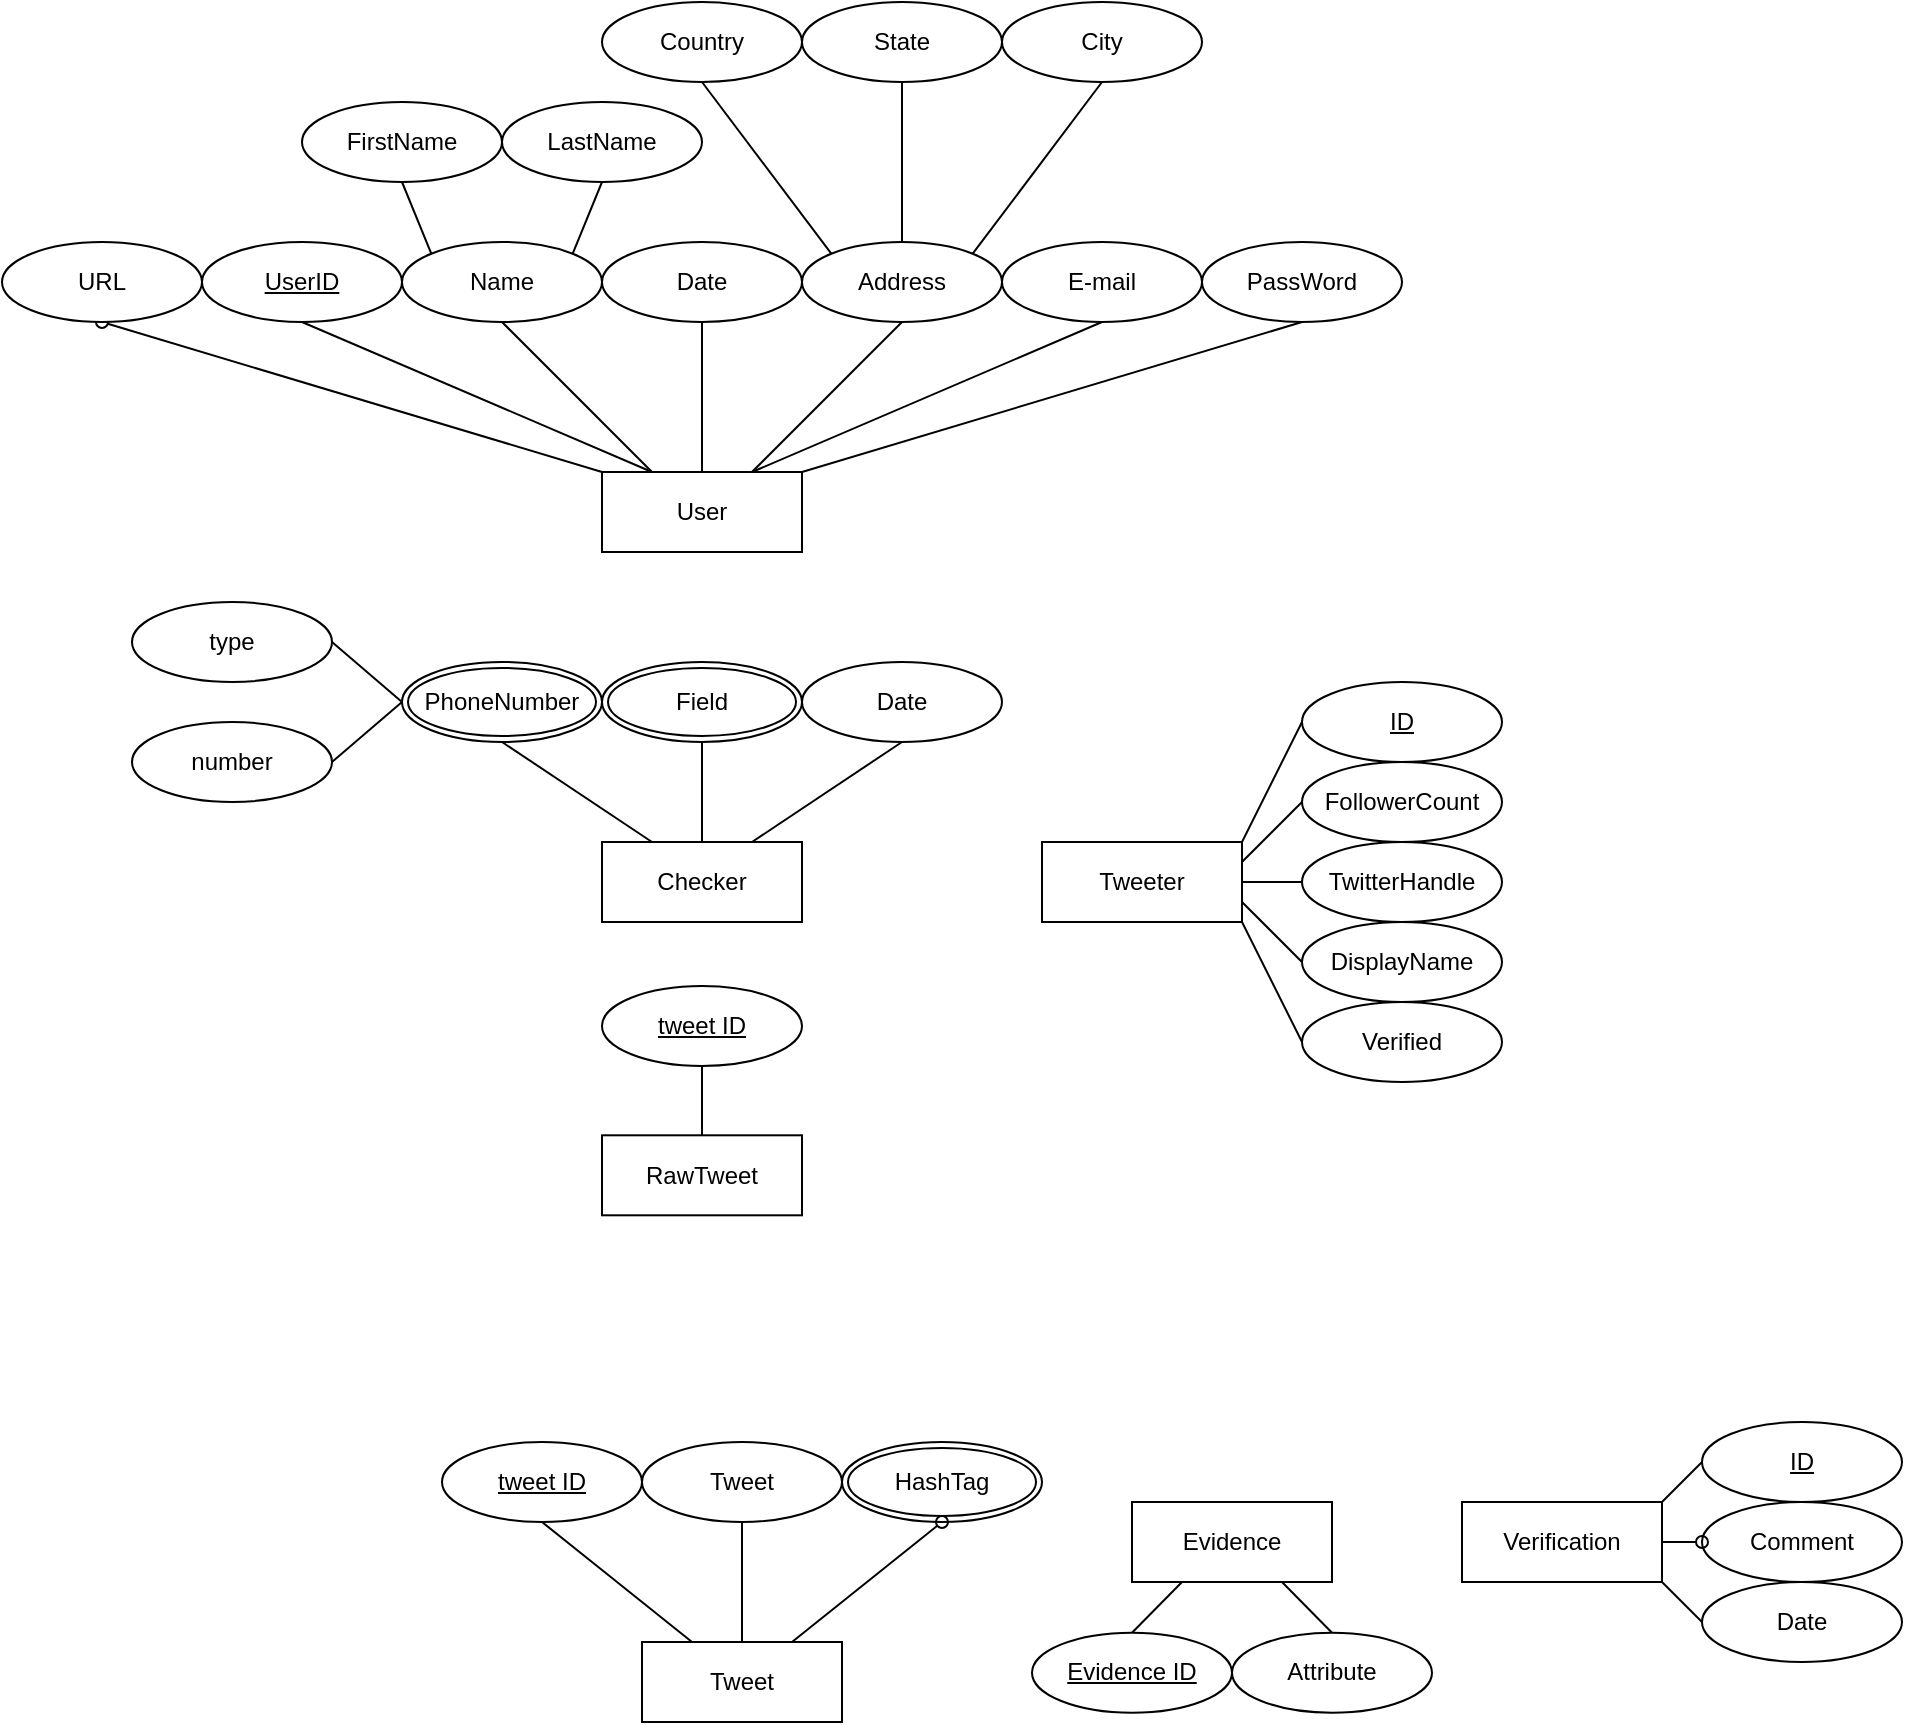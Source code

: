 <mxfile version="12.4.2" type="device" pages="1"><diagram id="AfiP-F5tNaniaFYAV_Ij" name="Page-1"><mxGraphModel dx="2061" dy="1299" grid="1" gridSize="10" guides="1" tooltips="1" connect="1" arrows="1" fold="1" page="1" pageScale="1" pageWidth="850" pageHeight="1100" math="0" shadow="0"><root><mxCell id="0"/><mxCell id="1" parent="0"/><mxCell id="qGLd2fJ8A7I4F9fpRGi_-1" value="User" style="whiteSpace=wrap;html=1;align=center;" parent="1" vertex="1"><mxGeometry x="-50" y="235" width="100" height="40" as="geometry"/></mxCell><mxCell id="qGLd2fJ8A7I4F9fpRGi_-2" value="" style="endArrow=none;html=1;exitX=0.25;exitY=0;exitDx=0;exitDy=0;entryX=0.5;entryY=1;entryDx=0;entryDy=0;" parent="1" source="qGLd2fJ8A7I4F9fpRGi_-1" target="qGLd2fJ8A7I4F9fpRGi_-36" edge="1"><mxGeometry width="50" height="50" relative="1" as="geometry"><mxPoint x="-70" y="220" as="sourcePoint"/><mxPoint x="-220" y="170" as="targetPoint"/></mxGeometry></mxCell><mxCell id="qGLd2fJ8A7I4F9fpRGi_-15" value="" style="endArrow=oval;html=1;exitX=0;exitY=0;exitDx=0;exitDy=0;endFill=0;entryX=0.5;entryY=1;entryDx=0;entryDy=0;" parent="1" source="qGLd2fJ8A7I4F9fpRGi_-1" target="qGLd2fJ8A7I4F9fpRGi_-101" edge="1"><mxGeometry width="50" height="50" relative="1" as="geometry"><mxPoint x="-400" y="220" as="sourcePoint"/><mxPoint x="-350" y="170" as="targetPoint"/></mxGeometry></mxCell><mxCell id="qGLd2fJ8A7I4F9fpRGi_-16" value="" style="endArrow=none;html=1;exitX=1;exitY=0;exitDx=0;exitDy=0;entryX=0.5;entryY=1;entryDx=0;entryDy=0;" parent="1" source="qGLd2fJ8A7I4F9fpRGi_-1" target="qGLd2fJ8A7I4F9fpRGi_-110" edge="1"><mxGeometry width="50" height="50" relative="1" as="geometry"><mxPoint x="80" y="260" as="sourcePoint"/><mxPoint x="425" y="170" as="targetPoint"/></mxGeometry></mxCell><mxCell id="qGLd2fJ8A7I4F9fpRGi_-17" value="" style="endArrow=none;html=1;entryX=0.5;entryY=1;entryDx=0;entryDy=0;exitX=0.75;exitY=0;exitDx=0;exitDy=0;" parent="1" source="qGLd2fJ8A7I4F9fpRGi_-1" target="qGLd2fJ8A7I4F9fpRGi_-111" edge="1"><mxGeometry width="50" height="50" relative="1" as="geometry"><mxPoint x="20" y="210" as="sourcePoint"/><mxPoint x="300" y="170" as="targetPoint"/></mxGeometry></mxCell><mxCell id="qGLd2fJ8A7I4F9fpRGi_-18" value="" style="endArrow=none;html=1;entryX=0.5;entryY=1;entryDx=0;entryDy=0;exitX=0.75;exitY=0;exitDx=0;exitDy=0;" parent="1" source="qGLd2fJ8A7I4F9fpRGi_-1" target="qGLd2fJ8A7I4F9fpRGi_-106" edge="1"><mxGeometry width="50" height="50" relative="1" as="geometry"><mxPoint x="-470" y="820" as="sourcePoint"/><mxPoint x="170" y="170" as="targetPoint"/></mxGeometry></mxCell><mxCell id="qGLd2fJ8A7I4F9fpRGi_-19" value="" style="endArrow=none;html=1;entryX=0.5;entryY=1;entryDx=0;entryDy=0;exitX=0.5;exitY=0;exitDx=0;exitDy=0;" parent="1" source="qGLd2fJ8A7I4F9fpRGi_-1" target="qGLd2fJ8A7I4F9fpRGi_-105" edge="1"><mxGeometry width="50" height="50" relative="1" as="geometry"><mxPoint x="-470" y="890" as="sourcePoint"/><mxPoint x="40" y="170" as="targetPoint"/></mxGeometry></mxCell><mxCell id="qGLd2fJ8A7I4F9fpRGi_-20" value="" style="endArrow=none;html=1;entryX=0.5;entryY=1;entryDx=0;entryDy=0;exitX=0.25;exitY=0;exitDx=0;exitDy=0;" parent="1" source="qGLd2fJ8A7I4F9fpRGi_-1" target="qGLd2fJ8A7I4F9fpRGi_-102" edge="1"><mxGeometry width="50" height="50" relative="1" as="geometry"><mxPoint x="-470" y="960" as="sourcePoint"/><mxPoint x="-90" y="170" as="targetPoint"/></mxGeometry></mxCell><mxCell id="qGLd2fJ8A7I4F9fpRGi_-25" value="" style="endArrow=none;html=1;exitX=0;exitY=0;exitDx=0;exitDy=0;entryX=0.5;entryY=1;entryDx=0;entryDy=0;" parent="1" source="qGLd2fJ8A7I4F9fpRGi_-102" target="qGLd2fJ8A7I4F9fpRGi_-103" edge="1"><mxGeometry width="50" height="50" relative="1" as="geometry"><mxPoint x="-72.426" y="101.716" as="sourcePoint"/><mxPoint x="-110" y="-10" as="targetPoint"/></mxGeometry></mxCell><mxCell id="qGLd2fJ8A7I4F9fpRGi_-26" value="" style="endArrow=none;html=1;entryX=0.5;entryY=1;entryDx=0;entryDy=0;exitX=1;exitY=0;exitDx=0;exitDy=0;" parent="1" source="qGLd2fJ8A7I4F9fpRGi_-102" target="qGLd2fJ8A7I4F9fpRGi_-104" edge="1"><mxGeometry width="50" height="50" relative="1" as="geometry"><mxPoint x="12.426" y="101.716" as="sourcePoint"/><mxPoint x="30" y="10" as="targetPoint"/></mxGeometry></mxCell><mxCell id="qGLd2fJ8A7I4F9fpRGi_-33" value="" style="endArrow=none;html=1;entryX=0.5;entryY=1;entryDx=0;entryDy=0;exitX=0;exitY=0;exitDx=0;exitDy=0;" parent="1" source="qGLd2fJ8A7I4F9fpRGi_-106" target="qGLd2fJ8A7I4F9fpRGi_-107" edge="1"><mxGeometry width="50" height="50" relative="1" as="geometry"><mxPoint x="187.574" y="101.716" as="sourcePoint"/><mxPoint x="170" y="-80" as="targetPoint"/></mxGeometry></mxCell><mxCell id="qGLd2fJ8A7I4F9fpRGi_-34" value="" style="endArrow=none;html=1;entryX=0.5;entryY=1;entryDx=0;entryDy=0;exitX=0.5;exitY=0;exitDx=0;exitDy=0;" parent="1" source="qGLd2fJ8A7I4F9fpRGi_-106" target="qGLd2fJ8A7I4F9fpRGi_-108" edge="1"><mxGeometry width="50" height="50" relative="1" as="geometry"><mxPoint x="230" y="90" as="sourcePoint"/><mxPoint x="295" y="-70" as="targetPoint"/></mxGeometry></mxCell><mxCell id="qGLd2fJ8A7I4F9fpRGi_-35" value="" style="endArrow=none;html=1;entryX=0.5;entryY=1;entryDx=0;entryDy=0;exitX=1;exitY=0;exitDx=0;exitDy=0;" parent="1" source="qGLd2fJ8A7I4F9fpRGi_-106" target="qGLd2fJ8A7I4F9fpRGi_-109" edge="1"><mxGeometry width="50" height="50" relative="1" as="geometry"><mxPoint x="272.426" y="101.716" as="sourcePoint"/><mxPoint x="430" y="-70" as="targetPoint"/></mxGeometry></mxCell><mxCell id="qGLd2fJ8A7I4F9fpRGi_-36" value="UserID" style="ellipse;whiteSpace=wrap;html=1;align=center;fontStyle=4;rounded=0;shadow=0;strokeColor=#000000;" parent="1" vertex="1"><mxGeometry x="-250" y="120" width="100" height="40" as="geometry"/></mxCell><mxCell id="qGLd2fJ8A7I4F9fpRGi_-39" value="Checker" style="whiteSpace=wrap;html=1;align=center;" parent="1" vertex="1"><mxGeometry x="-50" y="420" width="100" height="40" as="geometry"/></mxCell><mxCell id="qGLd2fJ8A7I4F9fpRGi_-41" value="" style="endArrow=none;html=1;entryX=0.5;entryY=1;entryDx=0;entryDy=0;exitX=0.5;exitY=0;exitDx=0;exitDy=0;" parent="1" source="qGLd2fJ8A7I4F9fpRGi_-39" target="qGLd2fJ8A7I4F9fpRGi_-113" edge="1"><mxGeometry width="50" height="50" relative="1" as="geometry"><mxPoint x="15" y="410" as="sourcePoint"/><mxPoint x="10" y="390" as="targetPoint"/></mxGeometry></mxCell><mxCell id="qGLd2fJ8A7I4F9fpRGi_-42" value="" style="endArrow=none;html=1;entryX=0.5;entryY=1;entryDx=0;entryDy=0;exitX=0.75;exitY=0;exitDx=0;exitDy=0;" parent="1" source="qGLd2fJ8A7I4F9fpRGi_-39" target="qGLd2fJ8A7I4F9fpRGi_-112" edge="1"><mxGeometry width="50" height="50" relative="1" as="geometry"><mxPoint x="-625" y="925" as="sourcePoint"/><mxPoint x="145" y="390" as="targetPoint"/></mxGeometry></mxCell><mxCell id="qGLd2fJ8A7I4F9fpRGi_-43" value="" style="endArrow=none;html=1;entryX=0.5;entryY=1;entryDx=0;entryDy=0;exitX=0.25;exitY=0;exitDx=0;exitDy=0;" parent="1" source="qGLd2fJ8A7I4F9fpRGi_-39" target="qGLd2fJ8A7I4F9fpRGi_-116" edge="1"><mxGeometry width="50" height="50" relative="1" as="geometry"><mxPoint x="-625" y="995" as="sourcePoint"/><mxPoint x="-125" y="390" as="targetPoint"/></mxGeometry></mxCell><mxCell id="qGLd2fJ8A7I4F9fpRGi_-49" value="type" style="ellipse;whiteSpace=wrap;html=1;align=center;rounded=0;shadow=0;strokeColor=#000000;" parent="1" vertex="1"><mxGeometry x="-285" y="300" width="100" height="40" as="geometry"/></mxCell><mxCell id="qGLd2fJ8A7I4F9fpRGi_-50" value="number" style="ellipse;whiteSpace=wrap;html=1;align=center;rounded=0;shadow=0;strokeColor=#000000;" parent="1" vertex="1"><mxGeometry x="-285" y="360" width="100" height="40" as="geometry"/></mxCell><mxCell id="qGLd2fJ8A7I4F9fpRGi_-51" value="" style="endArrow=none;html=1;rounded=0;exitX=1;exitY=0.5;exitDx=0;exitDy=0;entryX=0;entryY=0.5;entryDx=0;entryDy=0;" parent="1" source="qGLd2fJ8A7I4F9fpRGi_-49" target="qGLd2fJ8A7I4F9fpRGi_-116" edge="1"><mxGeometry relative="1" as="geometry"><mxPoint x="-375" y="890" as="sourcePoint"/><mxPoint x="-155" y="350" as="targetPoint"/></mxGeometry></mxCell><mxCell id="qGLd2fJ8A7I4F9fpRGi_-52" value="" style="endArrow=none;html=1;rounded=0;entryX=0;entryY=0.5;entryDx=0;entryDy=0;exitX=1;exitY=0.5;exitDx=0;exitDy=0;" parent="1" source="qGLd2fJ8A7I4F9fpRGi_-50" target="qGLd2fJ8A7I4F9fpRGi_-116" edge="1"><mxGeometry relative="1" as="geometry"><mxPoint x="-905" y="1370" as="sourcePoint"/><mxPoint x="-155" y="350" as="targetPoint"/></mxGeometry></mxCell><mxCell id="qGLd2fJ8A7I4F9fpRGi_-53" value="RawTweet" style="whiteSpace=wrap;html=1;align=center;" parent="1" vertex="1"><mxGeometry x="-50" y="566.65" width="100" height="40" as="geometry"/></mxCell><mxCell id="qGLd2fJ8A7I4F9fpRGi_-54" value="" style="endArrow=none;html=1;entryX=0.5;entryY=1;entryDx=0;entryDy=0;exitX=0.5;exitY=0;exitDx=0;exitDy=0;" parent="1" source="qGLd2fJ8A7I4F9fpRGi_-53" target="qGLd2fJ8A7I4F9fpRGi_-55" edge="1"><mxGeometry width="50" height="50" relative="1" as="geometry"><mxPoint x="-110" y="1036.65" as="sourcePoint"/><mxPoint y="552" as="targetPoint"/></mxGeometry></mxCell><mxCell id="qGLd2fJ8A7I4F9fpRGi_-55" value="tweet ID" style="ellipse;whiteSpace=wrap;html=1;align=center;fontStyle=4;rounded=0;shadow=0;strokeColor=#000000;" parent="1" vertex="1"><mxGeometry x="-50" y="492" width="100" height="40" as="geometry"/></mxCell><mxCell id="qGLd2fJ8A7I4F9fpRGi_-66" value="Tweeter" style="whiteSpace=wrap;html=1;align=center;" parent="1" vertex="1"><mxGeometry x="170" y="420" width="100" height="40" as="geometry"/></mxCell><mxCell id="qGLd2fJ8A7I4F9fpRGi_-75" value="" style="endArrow=none;html=1;entryX=0;entryY=0.5;entryDx=0;entryDy=0;exitX=1;exitY=0;exitDx=0;exitDy=0;" parent="1" source="qGLd2fJ8A7I4F9fpRGi_-66" target="qGLd2fJ8A7I4F9fpRGi_-80" edge="1"><mxGeometry width="50" height="50" relative="1" as="geometry"><mxPoint x="170" y="940" as="sourcePoint"/><mxPoint x="410" y="230" as="targetPoint"/></mxGeometry></mxCell><mxCell id="qGLd2fJ8A7I4F9fpRGi_-76" value="" style="endArrow=none;html=1;entryX=0;entryY=0.5;entryDx=0;entryDy=0;exitX=1;exitY=0.25;exitDx=0;exitDy=0;" parent="1" source="qGLd2fJ8A7I4F9fpRGi_-66" target="qGLd2fJ8A7I4F9fpRGi_-120" edge="1"><mxGeometry width="50" height="50" relative="1" as="geometry"><mxPoint x="170" y="1010" as="sourcePoint"/><mxPoint x="220" y="960" as="targetPoint"/></mxGeometry></mxCell><mxCell id="qGLd2fJ8A7I4F9fpRGi_-77" value="" style="endArrow=none;html=1;entryX=0;entryY=0.5;entryDx=0;entryDy=0;exitX=1;exitY=0.5;exitDx=0;exitDy=0;" parent="1" source="qGLd2fJ8A7I4F9fpRGi_-66" target="qGLd2fJ8A7I4F9fpRGi_-119" edge="1"><mxGeometry width="50" height="50" relative="1" as="geometry"><mxPoint x="170" y="1080" as="sourcePoint"/><mxPoint x="410" y="430" as="targetPoint"/></mxGeometry></mxCell><mxCell id="qGLd2fJ8A7I4F9fpRGi_-78" value="" style="endArrow=none;html=1;entryX=0;entryY=0.5;entryDx=0;entryDy=0;exitX=1;exitY=0.75;exitDx=0;exitDy=0;" parent="1" source="qGLd2fJ8A7I4F9fpRGi_-66" target="qGLd2fJ8A7I4F9fpRGi_-118" edge="1"><mxGeometry width="50" height="50" relative="1" as="geometry"><mxPoint x="170" y="1150" as="sourcePoint"/><mxPoint x="410" y="530" as="targetPoint"/></mxGeometry></mxCell><mxCell id="qGLd2fJ8A7I4F9fpRGi_-79" value="" style="endArrow=none;html=1;entryX=0;entryY=0.5;entryDx=0;entryDy=0;exitX=1;exitY=1;exitDx=0;exitDy=0;" parent="1" source="qGLd2fJ8A7I4F9fpRGi_-66" target="qGLd2fJ8A7I4F9fpRGi_-117" edge="1"><mxGeometry width="50" height="50" relative="1" as="geometry"><mxPoint x="170" y="1220" as="sourcePoint"/><mxPoint x="410" y="630" as="targetPoint"/></mxGeometry></mxCell><mxCell id="qGLd2fJ8A7I4F9fpRGi_-80" value="ID" style="ellipse;whiteSpace=wrap;html=1;align=center;fontStyle=4;rounded=0;shadow=0;strokeColor=#000000;" parent="1" vertex="1"><mxGeometry x="300" y="340" width="100" height="40" as="geometry"/></mxCell><mxCell id="qGLd2fJ8A7I4F9fpRGi_-81" value="Tweet" style="whiteSpace=wrap;html=1;align=center;" parent="1" vertex="1"><mxGeometry x="-30" y="820" width="100" height="40" as="geometry"/></mxCell><mxCell id="qGLd2fJ8A7I4F9fpRGi_-82" value="" style="endArrow=none;html=1;entryX=0.5;entryY=1;entryDx=0;entryDy=0;" parent="1" source="qGLd2fJ8A7I4F9fpRGi_-81" target="qGLd2fJ8A7I4F9fpRGi_-85" edge="1"><mxGeometry width="50" height="50" relative="1" as="geometry"><mxPoint x="-580" y="920" as="sourcePoint"/><mxPoint x="-75" y="770" as="targetPoint"/></mxGeometry></mxCell><mxCell id="qGLd2fJ8A7I4F9fpRGi_-83" value="" style="endArrow=none;html=1;entryX=0.5;entryY=1;entryDx=0;entryDy=0;exitX=0.5;exitY=0;exitDx=0;exitDy=0;" parent="1" source="qGLd2fJ8A7I4F9fpRGi_-81" target="qGLd2fJ8A7I4F9fpRGi_-87" edge="1"><mxGeometry width="50" height="50" relative="1" as="geometry"><mxPoint x="-580" y="990" as="sourcePoint"/><mxPoint x="60" y="770" as="targetPoint"/></mxGeometry></mxCell><mxCell id="qGLd2fJ8A7I4F9fpRGi_-85" value="tweet ID" style="ellipse;whiteSpace=wrap;html=1;align=center;fontStyle=4;rounded=0;shadow=0;strokeColor=#000000;" parent="1" vertex="1"><mxGeometry x="-130" y="720" width="100" height="40" as="geometry"/></mxCell><mxCell id="qGLd2fJ8A7I4F9fpRGi_-86" value="HashTag" style="ellipse;shape=doubleEllipse;margin=3;whiteSpace=wrap;html=1;align=center;rounded=0;shadow=0;strokeColor=#000000;" parent="1" vertex="1"><mxGeometry x="70" y="720" width="100" height="40" as="geometry"/></mxCell><mxCell id="qGLd2fJ8A7I4F9fpRGi_-87" value="Tweet" style="ellipse;whiteSpace=wrap;html=1;align=center;rounded=0;shadow=0;strokeColor=#000000;" parent="1" vertex="1"><mxGeometry x="-30" y="720" width="100" height="40" as="geometry"/></mxCell><mxCell id="qGLd2fJ8A7I4F9fpRGi_-88" value="Evidence" style="whiteSpace=wrap;html=1;align=center;" parent="1" vertex="1"><mxGeometry x="215" y="750" width="100" height="40" as="geometry"/></mxCell><mxCell id="qGLd2fJ8A7I4F9fpRGi_-89" value="" style="endArrow=none;html=1;entryX=0.25;entryY=1;entryDx=0;entryDy=0;exitX=0.5;exitY=0;exitDx=0;exitDy=0;" parent="1" source="qGLd2fJ8A7I4F9fpRGi_-91" target="qGLd2fJ8A7I4F9fpRGi_-88" edge="1"><mxGeometry width="50" height="50" relative="1" as="geometry"><mxPoint x="165" y="864.65" as="sourcePoint"/><mxPoint x="-125" y="1720" as="targetPoint"/></mxGeometry></mxCell><mxCell id="qGLd2fJ8A7I4F9fpRGi_-90" value="" style="endArrow=none;html=1;entryX=0.75;entryY=1;entryDx=0;entryDy=0;exitX=0.5;exitY=0;exitDx=0;exitDy=0;" parent="1" source="qGLd2fJ8A7I4F9fpRGi_-92" target="qGLd2fJ8A7I4F9fpRGi_-88" edge="1"><mxGeometry width="50" height="50" relative="1" as="geometry"><mxPoint x="305" y="870" as="sourcePoint"/><mxPoint x="-125" y="1790" as="targetPoint"/></mxGeometry></mxCell><mxCell id="qGLd2fJ8A7I4F9fpRGi_-91" value="Evidence ID" style="ellipse;whiteSpace=wrap;html=1;align=center;fontStyle=4;rounded=0;shadow=0;strokeColor=#000000;" parent="1" vertex="1"><mxGeometry x="165" y="815.35" width="100" height="40" as="geometry"/></mxCell><mxCell id="qGLd2fJ8A7I4F9fpRGi_-92" value="Attribute" style="ellipse;whiteSpace=wrap;html=1;align=center;rounded=0;shadow=0;strokeColor=#000000;" parent="1" vertex="1"><mxGeometry x="265" y="815.35" width="100" height="40" as="geometry"/></mxCell><mxCell id="qGLd2fJ8A7I4F9fpRGi_-93" value="Verification" style="whiteSpace=wrap;html=1;align=center;" parent="1" vertex="1"><mxGeometry x="380" y="750.0" width="100" height="40" as="geometry"/></mxCell><mxCell id="qGLd2fJ8A7I4F9fpRGi_-94" value="" style="endArrow=none;html=1;entryX=0;entryY=0.5;entryDx=0;entryDy=0;exitX=1;exitY=0;exitDx=0;exitDy=0;" parent="1" source="qGLd2fJ8A7I4F9fpRGi_-93" target="qGLd2fJ8A7I4F9fpRGi_-96" edge="1"><mxGeometry width="50" height="50" relative="1" as="geometry"><mxPoint x="-220" y="1274.65" as="sourcePoint"/><mxPoint x="520" y="664.65" as="targetPoint"/></mxGeometry></mxCell><mxCell id="qGLd2fJ8A7I4F9fpRGi_-95" value="" style="endArrow=none;html=1;entryX=0;entryY=0.5;entryDx=0;entryDy=0;exitX=1;exitY=1;exitDx=0;exitDy=0;" parent="1" source="qGLd2fJ8A7I4F9fpRGi_-93" target="qGLd2fJ8A7I4F9fpRGi_-98" edge="1"><mxGeometry width="50" height="50" relative="1" as="geometry"><mxPoint x="-220" y="1414.65" as="sourcePoint"/><mxPoint x="520" y="884.65" as="targetPoint"/></mxGeometry></mxCell><mxCell id="qGLd2fJ8A7I4F9fpRGi_-96" value="ID" style="ellipse;whiteSpace=wrap;html=1;align=center;fontStyle=4;rounded=0;shadow=0;strokeColor=#000000;" parent="1" vertex="1"><mxGeometry x="500" y="710" width="100" height="40" as="geometry"/></mxCell><mxCell id="qGLd2fJ8A7I4F9fpRGi_-97" value="Comment" style="ellipse;whiteSpace=wrap;html=1;align=center;rounded=0;shadow=0;strokeColor=#000000;" parent="1" vertex="1"><mxGeometry x="500" y="750" width="100" height="40" as="geometry"/></mxCell><mxCell id="qGLd2fJ8A7I4F9fpRGi_-98" value="Date" style="ellipse;whiteSpace=wrap;html=1;align=center;rounded=0;shadow=0;strokeColor=#000000;" parent="1" vertex="1"><mxGeometry x="500" y="790" width="100" height="40" as="geometry"/></mxCell><mxCell id="qGLd2fJ8A7I4F9fpRGi_-99" value="" style="endArrow=oval;html=1;entryX=0;entryY=0.5;entryDx=0;entryDy=0;exitX=1;exitY=0.5;exitDx=0;exitDy=0;endFill=0;" parent="1" source="qGLd2fJ8A7I4F9fpRGi_-93" target="qGLd2fJ8A7I4F9fpRGi_-97" edge="1"><mxGeometry width="50" height="50" relative="1" as="geometry"><mxPoint x="-220" y="1344.65" as="sourcePoint"/><mxPoint x="520" y="770.0" as="targetPoint"/></mxGeometry></mxCell><mxCell id="qGLd2fJ8A7I4F9fpRGi_-101" value="URL" style="ellipse;whiteSpace=wrap;html=1;align=center;" parent="1" vertex="1"><mxGeometry x="-350" y="120" width="100" height="40" as="geometry"/></mxCell><mxCell id="qGLd2fJ8A7I4F9fpRGi_-102" value="Name" style="ellipse;whiteSpace=wrap;html=1;align=center;" parent="1" vertex="1"><mxGeometry x="-150" y="120" width="100" height="40" as="geometry"/></mxCell><mxCell id="qGLd2fJ8A7I4F9fpRGi_-103" value="FirstName" style="ellipse;whiteSpace=wrap;html=1;align=center;" parent="1" vertex="1"><mxGeometry x="-200" y="50" width="100" height="40" as="geometry"/></mxCell><mxCell id="qGLd2fJ8A7I4F9fpRGi_-104" value="LastName" style="ellipse;whiteSpace=wrap;html=1;align=center;" parent="1" vertex="1"><mxGeometry x="-100" y="50" width="100" height="40" as="geometry"/></mxCell><mxCell id="qGLd2fJ8A7I4F9fpRGi_-105" value="Date" style="ellipse;whiteSpace=wrap;html=1;align=center;" parent="1" vertex="1"><mxGeometry x="-50" y="120" width="100" height="40" as="geometry"/></mxCell><mxCell id="qGLd2fJ8A7I4F9fpRGi_-106" value="Address" style="ellipse;whiteSpace=wrap;html=1;align=center;" parent="1" vertex="1"><mxGeometry x="50" y="120" width="100" height="40" as="geometry"/></mxCell><mxCell id="qGLd2fJ8A7I4F9fpRGi_-107" value="Country" style="ellipse;whiteSpace=wrap;html=1;align=center;" parent="1" vertex="1"><mxGeometry x="-50" width="100" height="40" as="geometry"/></mxCell><mxCell id="qGLd2fJ8A7I4F9fpRGi_-108" value="State" style="ellipse;whiteSpace=wrap;html=1;align=center;" parent="1" vertex="1"><mxGeometry x="50" width="100" height="40" as="geometry"/></mxCell><mxCell id="qGLd2fJ8A7I4F9fpRGi_-109" value="City" style="ellipse;whiteSpace=wrap;html=1;align=center;" parent="1" vertex="1"><mxGeometry x="150" width="100" height="40" as="geometry"/></mxCell><mxCell id="qGLd2fJ8A7I4F9fpRGi_-110" value="PassWord" style="ellipse;whiteSpace=wrap;html=1;align=center;" parent="1" vertex="1"><mxGeometry x="250" y="120" width="100" height="40" as="geometry"/></mxCell><mxCell id="qGLd2fJ8A7I4F9fpRGi_-111" value="E-mail" style="ellipse;whiteSpace=wrap;html=1;align=center;" parent="1" vertex="1"><mxGeometry x="150" y="120" width="100" height="40" as="geometry"/></mxCell><mxCell id="qGLd2fJ8A7I4F9fpRGi_-112" value="Date" style="ellipse;whiteSpace=wrap;html=1;align=center;" parent="1" vertex="1"><mxGeometry x="50" y="330" width="100" height="40" as="geometry"/></mxCell><mxCell id="qGLd2fJ8A7I4F9fpRGi_-113" value="Field" style="ellipse;shape=doubleEllipse;margin=3;whiteSpace=wrap;html=1;align=center;" parent="1" vertex="1"><mxGeometry x="-50" y="330" width="100" height="40" as="geometry"/></mxCell><mxCell id="qGLd2fJ8A7I4F9fpRGi_-116" value="PhoneNumber" style="ellipse;shape=doubleEllipse;margin=3;whiteSpace=wrap;html=1;align=center;" parent="1" vertex="1"><mxGeometry x="-150" y="330" width="100" height="40" as="geometry"/></mxCell><mxCell id="qGLd2fJ8A7I4F9fpRGi_-117" value="Verified" style="ellipse;whiteSpace=wrap;html=1;align=center;" parent="1" vertex="1"><mxGeometry x="300" y="500" width="100" height="40" as="geometry"/></mxCell><mxCell id="qGLd2fJ8A7I4F9fpRGi_-118" value="DisplayName" style="ellipse;whiteSpace=wrap;html=1;align=center;" parent="1" vertex="1"><mxGeometry x="300" y="460" width="100" height="40" as="geometry"/></mxCell><mxCell id="qGLd2fJ8A7I4F9fpRGi_-119" value="TwitterHandle" style="ellipse;whiteSpace=wrap;html=1;align=center;" parent="1" vertex="1"><mxGeometry x="300" y="420" width="100" height="40" as="geometry"/></mxCell><mxCell id="qGLd2fJ8A7I4F9fpRGi_-120" value="FollowerCount" style="ellipse;whiteSpace=wrap;html=1;align=center;" parent="1" vertex="1"><mxGeometry x="300" y="380" width="100" height="40" as="geometry"/></mxCell><mxCell id="qGLd2fJ8A7I4F9fpRGi_-84" value="" style="endArrow=oval;html=1;entryX=0.5;entryY=1;entryDx=0;entryDy=0;exitX=0.75;exitY=0;exitDx=0;exitDy=0;endFill=0;" parent="1" source="qGLd2fJ8A7I4F9fpRGi_-81" target="qGLd2fJ8A7I4F9fpRGi_-86" edge="1"><mxGeometry width="50" height="50" relative="1" as="geometry"><mxPoint x="-580" y="1060" as="sourcePoint"/><mxPoint x="200" y="770" as="targetPoint"/></mxGeometry></mxCell></root></mxGraphModel></diagram></mxfile>